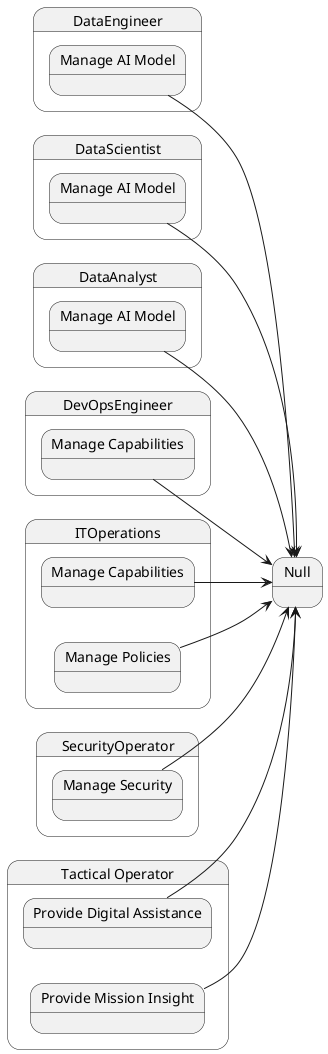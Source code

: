 @startuml
left to right direction



state "DataEngineer" as DataEngineer {
    state "Manage AI Model" as DataEngineerManageAIModel {
    }
}

DataEngineerManageAIModel --> Null

state "DataScientist" as DataScientist {
    state "Manage AI Model" as DataScientistManageAIModel {
    }
}

DataScientistManageAIModel --> Null

state "DataAnalyst" as DataAnalyst {
    state "Manage AI Model" as DataAnalystManageAIModel {
    }
}

DataAnalystManageAIModel --> Null


 
state "DevOpsEngineer" as DevOpsEngineer {
    state "Manage Capabilities" as DevOpsEngineerManageCapabilities {
    }
}

DevOpsEngineerManageCapabilities --> Null

state "ITOperations" as ITOperations {
    state "Manage Capabilities" as ITOperationsManageCapabilities {
    }
}

ITOperationsManageCapabilities --> Null


 
state "ITOperations" as ITOperations {
    state "Manage Policies" as ITOperationsManagePolicies {
    }
}

ITOperationsManagePolicies --> Null


 
state "SecurityOperator" as SecurityOperator {
    state "Manage Security" as SecurityOperatorManageSecurity {
    }
}

SecurityOperatorManageSecurity --> Null


 
state "TacticalOperator" as TacticalOperator {
    state "Provide Digital Assistance" as TacticalOperatorProvideDigitalAssistance {
    }
}

TacticalOperatorProvideDigitalAssistance --> Null


 
state "Tactical Operator" as TacticalOperator {
    state "Provide Mission Insight" as TacticalOperatorProvideMissionInsight {
    }
}

TacticalOperatorProvideMissionInsight --> Null


 

@enduml
